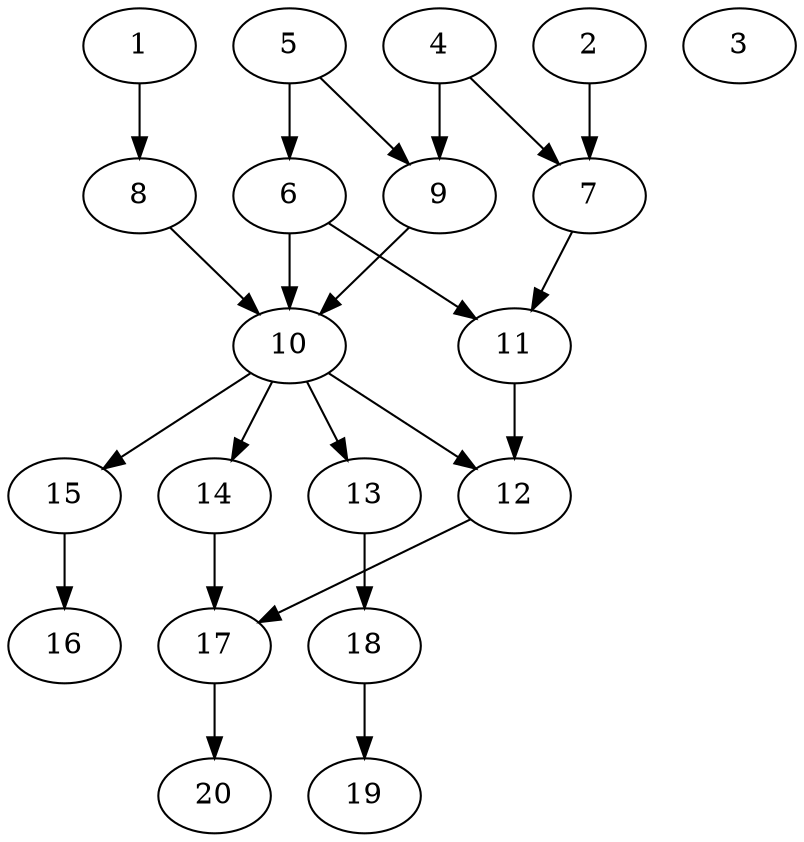 // DAG automatically generated by daggen at Thu Jul 21 18:29:22 2022
// ./daggen --dot -n 20 --ccr 0.5 --fat 0.5 --regular 0.5 --density 0.6
digraph G {
  1 [compute_size="1073741824000", trans_size="703923", result_size="1024", ram="8563300",alpha="0.19"]
  1 -> 8 [size ="1024"]
  2 [compute_size="23194531506", trans_size="68142", result_size="1024", ram="19776796",alpha="0.20"]
  2 -> 7 [size ="1024"]
  3 [compute_size="270185430625", trans_size="636845", result_size="0", ram="37998076",alpha="0.20"]
  4 [compute_size="549755813888", trans_size="955625", result_size="91136", ram="51543736",alpha="0.13"]
  4 -> 7 [size ="91136"]
  4 -> 9 [size ="91136"]
  5 [compute_size="68719476736", trans_size="145961", result_size="74752", ram="10337710",alpha="0.18"]
  5 -> 6 [size ="74752"]
  5 -> 9 [size ="74752"]
  6 [compute_size="597829077364", trans_size="342668", result_size="54272", ram="11832430",alpha="0.14"]
  6 -> 10 [size ="54272"]
  6 -> 11 [size ="54272"]
  7 [compute_size="231928233984", trans_size="139214", result_size="13312", ram="8554244",alpha="0.13"]
  7 -> 11 [size ="13312"]
  8 [compute_size="549755813888", trans_size="989944", result_size="91136", ram="32347148",alpha="0.12"]
  8 -> 10 [size ="91136"]
  9 [compute_size="270871055492", trans_size="695554", result_size="1024", ram="2960596",alpha="0.08"]
  9 -> 10 [size ="1024"]
  10 [compute_size="28991029248", trans_size="764898", result_size="29696", ram="5824231",alpha="0.10"]
  10 -> 12 [size ="29696"]
  10 -> 13 [size ="29696"]
  10 -> 14 [size ="29696"]
  10 -> 15 [size ="29696"]
  11 [compute_size="31283054988", trans_size="167469", result_size="74752", ram="36687496",alpha="0.02"]
  11 -> 12 [size ="74752"]
  12 [compute_size="38474113284", trans_size="596787", result_size="1024", ram="14435828",alpha="0.04"]
  12 -> 17 [size ="1024"]
  13 [compute_size="1963735974", trans_size="977223", result_size="70656", ram="36342840",alpha="0.17"]
  13 -> 18 [size ="70656"]
  14 [compute_size="99136793359", trans_size="203929", result_size="1024", ram="3567959",alpha="0.17"]
  14 -> 17 [size ="1024"]
  15 [compute_size="28991029248", trans_size="1031245", result_size="29696", ram="14031141",alpha="0.18"]
  15 -> 16 [size ="29696"]
  16 [compute_size="598796505320", trans_size="651663", result_size="0", ram="34493084",alpha="0.02"]
  17 [compute_size="2739394942", trans_size="435869", result_size="1024", ram="36087976",alpha="0.11"]
  17 -> 20 [size ="1024"]
  18 [compute_size="613129389471", trans_size="27600", result_size="9216", ram="1669536",alpha="0.18"]
  18 -> 19 [size ="9216"]
  19 [compute_size="31053308678", trans_size="427536", result_size="0", ram="49140000",alpha="0.17"]
  20 [compute_size="85512747201", trans_size="6275", result_size="0", ram="28838630",alpha="0.05"]
}
